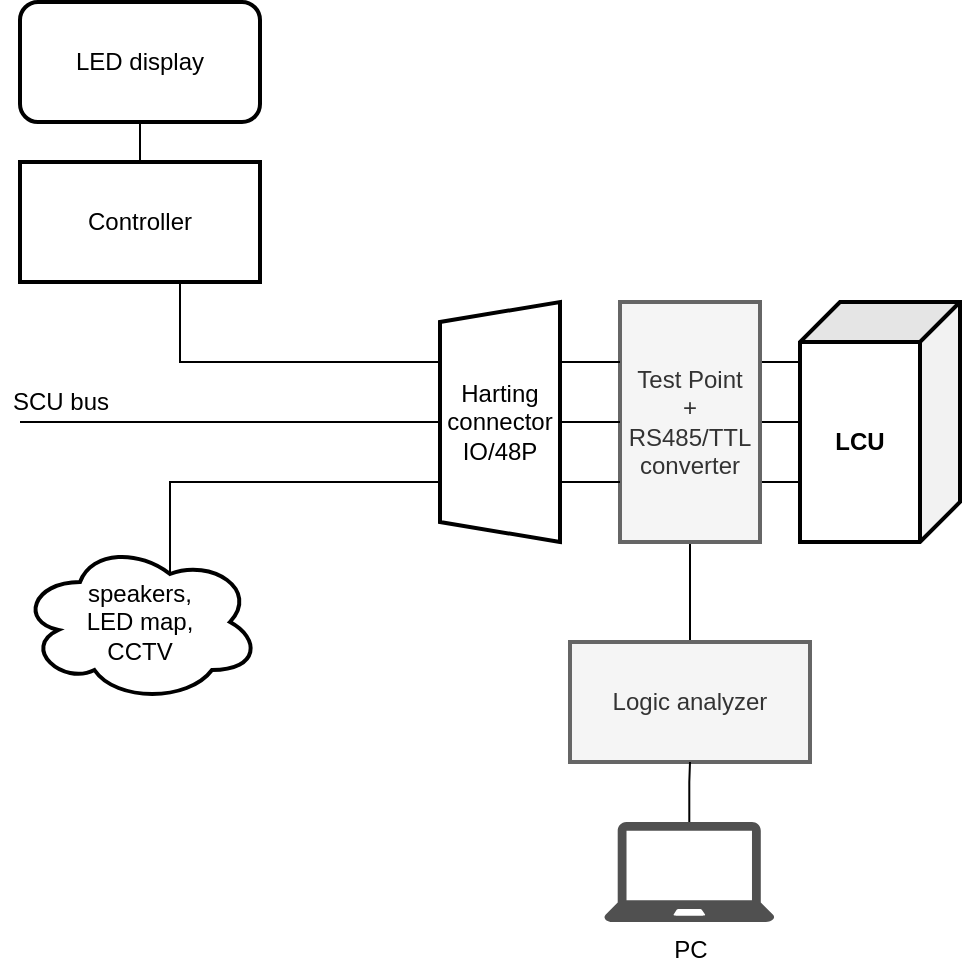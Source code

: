 <mxfile version="15.0.5" type="github">
  <diagram id="28rax-Cy5L170Nb3vJmQ" name="Page-1">
    <mxGraphModel dx="820" dy="437" grid="1" gridSize="10" guides="1" tooltips="1" connect="1" arrows="1" fold="1" page="1" pageScale="1" pageWidth="850" pageHeight="1100" math="0" shadow="0">
      <root>
        <mxCell id="0" />
        <mxCell id="1" parent="0" />
        <mxCell id="16buPfN0Um_-caRfvqG4-8" style="edgeStyle=orthogonalEdgeStyle;rounded=0;orthogonalLoop=1;jettySize=auto;html=1;exitX=0.25;exitY=0;exitDx=0;exitDy=0;entryX=0.283;entryY=0.988;entryDx=0;entryDy=0;entryPerimeter=0;endArrow=none;endFill=0;" edge="1" parent="1" source="16buPfN0Um_-caRfvqG4-1" target="16buPfN0Um_-caRfvqG4-2">
          <mxGeometry relative="1" as="geometry" />
        </mxCell>
        <mxCell id="16buPfN0Um_-caRfvqG4-23" style="edgeStyle=orthogonalEdgeStyle;rounded=0;orthogonalLoop=1;jettySize=auto;html=1;exitX=1;exitY=0.5;exitDx=0;exitDy=0;endArrow=none;endFill=0;" edge="1" parent="1" source="16buPfN0Um_-caRfvqG4-1" target="16buPfN0Um_-caRfvqG4-13">
          <mxGeometry relative="1" as="geometry" />
        </mxCell>
        <mxCell id="16buPfN0Um_-caRfvqG4-26" style="edgeStyle=orthogonalEdgeStyle;rounded=0;orthogonalLoop=1;jettySize=auto;html=1;exitX=0.5;exitY=0;exitDx=0;exitDy=0;endArrow=none;endFill=0;" edge="1" parent="1" source="16buPfN0Um_-caRfvqG4-1" target="16buPfN0Um_-caRfvqG4-2">
          <mxGeometry relative="1" as="geometry" />
        </mxCell>
        <mxCell id="16buPfN0Um_-caRfvqG4-27" style="edgeStyle=orthogonalEdgeStyle;rounded=0;orthogonalLoop=1;jettySize=auto;html=1;exitX=0.75;exitY=0;exitDx=0;exitDy=0;endArrow=none;endFill=0;" edge="1" parent="1" source="16buPfN0Um_-caRfvqG4-1" target="16buPfN0Um_-caRfvqG4-2">
          <mxGeometry relative="1" as="geometry" />
        </mxCell>
        <mxCell id="16buPfN0Um_-caRfvqG4-1" value="&lt;div&gt;Test Point&lt;/div&gt;&lt;div&gt;+&lt;/div&gt;&lt;div&gt;RS485/TTL converter&lt;br&gt;&lt;/div&gt;" style="rounded=0;whiteSpace=wrap;html=1;direction=south;strokeWidth=2;fillColor=#f5f5f5;strokeColor=#666666;fontColor=#333333;" vertex="1" parent="1">
          <mxGeometry x="390" y="170" width="70" height="120" as="geometry" />
        </mxCell>
        <mxCell id="16buPfN0Um_-caRfvqG4-2" value="&lt;b&gt;LCU&lt;/b&gt;" style="shape=cube;whiteSpace=wrap;html=1;boundedLbl=1;backgroundOutline=1;darkOpacity=0.05;darkOpacity2=0.1;direction=south;strokeWidth=2;" vertex="1" parent="1">
          <mxGeometry x="480" y="170" width="80" height="120" as="geometry" />
        </mxCell>
        <mxCell id="16buPfN0Um_-caRfvqG4-7" style="edgeStyle=orthogonalEdgeStyle;rounded=0;orthogonalLoop=1;jettySize=auto;html=1;exitX=0.75;exitY=1;exitDx=0;exitDy=0;entryX=0.25;entryY=1;entryDx=0;entryDy=0;endArrow=none;endFill=0;" edge="1" parent="1" source="16buPfN0Um_-caRfvqG4-3" target="16buPfN0Um_-caRfvqG4-1">
          <mxGeometry relative="1" as="geometry" />
        </mxCell>
        <mxCell id="16buPfN0Um_-caRfvqG4-17" style="edgeStyle=orthogonalEdgeStyle;rounded=0;orthogonalLoop=1;jettySize=auto;html=1;exitX=0.5;exitY=0;exitDx=0;exitDy=0;endArrow=none;endFill=0;" edge="1" parent="1" source="16buPfN0Um_-caRfvqG4-3">
          <mxGeometry relative="1" as="geometry">
            <mxPoint x="90" y="230" as="targetPoint" />
          </mxGeometry>
        </mxCell>
        <mxCell id="16buPfN0Um_-caRfvqG4-24" style="edgeStyle=orthogonalEdgeStyle;rounded=0;orthogonalLoop=1;jettySize=auto;html=1;exitX=0.5;exitY=1;exitDx=0;exitDy=0;entryX=0.5;entryY=1;entryDx=0;entryDy=0;endArrow=none;endFill=0;" edge="1" parent="1" source="16buPfN0Um_-caRfvqG4-3" target="16buPfN0Um_-caRfvqG4-1">
          <mxGeometry relative="1" as="geometry" />
        </mxCell>
        <mxCell id="16buPfN0Um_-caRfvqG4-25" style="edgeStyle=orthogonalEdgeStyle;rounded=0;orthogonalLoop=1;jettySize=auto;html=1;exitX=0.25;exitY=1;exitDx=0;exitDy=0;entryX=0.75;entryY=1;entryDx=0;entryDy=0;endArrow=none;endFill=0;" edge="1" parent="1" source="16buPfN0Um_-caRfvqG4-3" target="16buPfN0Um_-caRfvqG4-1">
          <mxGeometry relative="1" as="geometry" />
        </mxCell>
        <mxCell id="16buPfN0Um_-caRfvqG4-3" value="&lt;div&gt;Harting&lt;/div&gt;&lt;div&gt;connector&lt;/div&gt;&lt;div&gt;IO/48P&lt;br&gt;&lt;/div&gt;" style="shape=trapezoid;perimeter=trapezoidPerimeter;whiteSpace=wrap;html=1;fixedSize=1;direction=north;size=10;strokeWidth=2;" vertex="1" parent="1">
          <mxGeometry x="300" y="170" width="60" height="120" as="geometry" />
        </mxCell>
        <mxCell id="16buPfN0Um_-caRfvqG4-6" style="edgeStyle=orthogonalEdgeStyle;rounded=0;orthogonalLoop=1;jettySize=auto;html=1;exitX=0.75;exitY=1;exitDx=0;exitDy=0;entryX=0.75;entryY=0;entryDx=0;entryDy=0;endArrow=none;endFill=0;" edge="1" parent="1" source="16buPfN0Um_-caRfvqG4-4" target="16buPfN0Um_-caRfvqG4-3">
          <mxGeometry relative="1" as="geometry">
            <Array as="points">
              <mxPoint x="170" y="160" />
              <mxPoint x="170" y="200" />
            </Array>
          </mxGeometry>
        </mxCell>
        <mxCell id="16buPfN0Um_-caRfvqG4-12" style="edgeStyle=orthogonalEdgeStyle;rounded=0;orthogonalLoop=1;jettySize=auto;html=1;exitX=0.5;exitY=0;exitDx=0;exitDy=0;entryX=0.5;entryY=1;entryDx=0;entryDy=0;endArrow=none;endFill=0;" edge="1" parent="1" source="16buPfN0Um_-caRfvqG4-4" target="16buPfN0Um_-caRfvqG4-5">
          <mxGeometry relative="1" as="geometry" />
        </mxCell>
        <mxCell id="16buPfN0Um_-caRfvqG4-4" value="Controller" style="rounded=0;whiteSpace=wrap;html=1;strokeWidth=2;" vertex="1" parent="1">
          <mxGeometry x="90" y="100" width="120" height="60" as="geometry" />
        </mxCell>
        <mxCell id="16buPfN0Um_-caRfvqG4-5" value="LED display" style="rounded=1;whiteSpace=wrap;html=1;strokeWidth=2;" vertex="1" parent="1">
          <mxGeometry x="90" y="20" width="120" height="60" as="geometry" />
        </mxCell>
        <mxCell id="16buPfN0Um_-caRfvqG4-11" style="edgeStyle=orthogonalEdgeStyle;rounded=0;orthogonalLoop=1;jettySize=auto;html=1;exitX=0.625;exitY=0.2;exitDx=0;exitDy=0;exitPerimeter=0;entryX=0.25;entryY=0;entryDx=0;entryDy=0;endArrow=none;endFill=0;" edge="1" parent="1" source="16buPfN0Um_-caRfvqG4-10" target="16buPfN0Um_-caRfvqG4-3">
          <mxGeometry relative="1" as="geometry">
            <Array as="points">
              <mxPoint x="165" y="260" />
            </Array>
          </mxGeometry>
        </mxCell>
        <mxCell id="16buPfN0Um_-caRfvqG4-10" value="&lt;div&gt;speakers, &lt;br&gt;&lt;/div&gt;&lt;div&gt;LED map, &lt;br&gt;&lt;/div&gt;&lt;div&gt;CCTV&lt;br&gt;&lt;/div&gt;" style="ellipse;shape=cloud;whiteSpace=wrap;html=1;strokeWidth=2;" vertex="1" parent="1">
          <mxGeometry x="90" y="290" width="120" height="80" as="geometry" />
        </mxCell>
        <mxCell id="16buPfN0Um_-caRfvqG4-13" value="Logic analyzer" style="rounded=0;whiteSpace=wrap;html=1;strokeWidth=2;fillColor=#f5f5f5;strokeColor=#666666;fontColor=#333333;" vertex="1" parent="1">
          <mxGeometry x="365" y="340" width="120" height="60" as="geometry" />
        </mxCell>
        <mxCell id="16buPfN0Um_-caRfvqG4-16" style="edgeStyle=orthogonalEdgeStyle;rounded=0;orthogonalLoop=1;jettySize=auto;html=1;entryX=0.5;entryY=1;entryDx=0;entryDy=0;endArrow=none;endFill=0;" edge="1" parent="1" source="16buPfN0Um_-caRfvqG4-15" target="16buPfN0Um_-caRfvqG4-13">
          <mxGeometry relative="1" as="geometry" />
        </mxCell>
        <mxCell id="16buPfN0Um_-caRfvqG4-15" value="PC" style="pointerEvents=1;shadow=0;dashed=0;html=1;strokeColor=none;fillColor=#505050;labelPosition=center;verticalLabelPosition=bottom;verticalAlign=top;outlineConnect=0;align=center;shape=mxgraph.office.devices.laptop;" vertex="1" parent="1">
          <mxGeometry x="382" y="430" width="85.29" height="50" as="geometry" />
        </mxCell>
        <mxCell id="16buPfN0Um_-caRfvqG4-18" value="SCU bus" style="text;html=1;align=center;verticalAlign=middle;resizable=0;points=[];autosize=1;strokeColor=none;fillColor=none;" vertex="1" parent="1">
          <mxGeometry x="80" y="210" width="60" height="20" as="geometry" />
        </mxCell>
      </root>
    </mxGraphModel>
  </diagram>
</mxfile>

